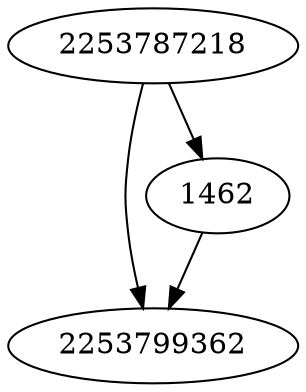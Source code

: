 strict digraph  {
2253799362;
2253787218;
1462;
2253787218 -> 1462;
2253787218 -> 2253799362;
1462 -> 2253799362;
}
